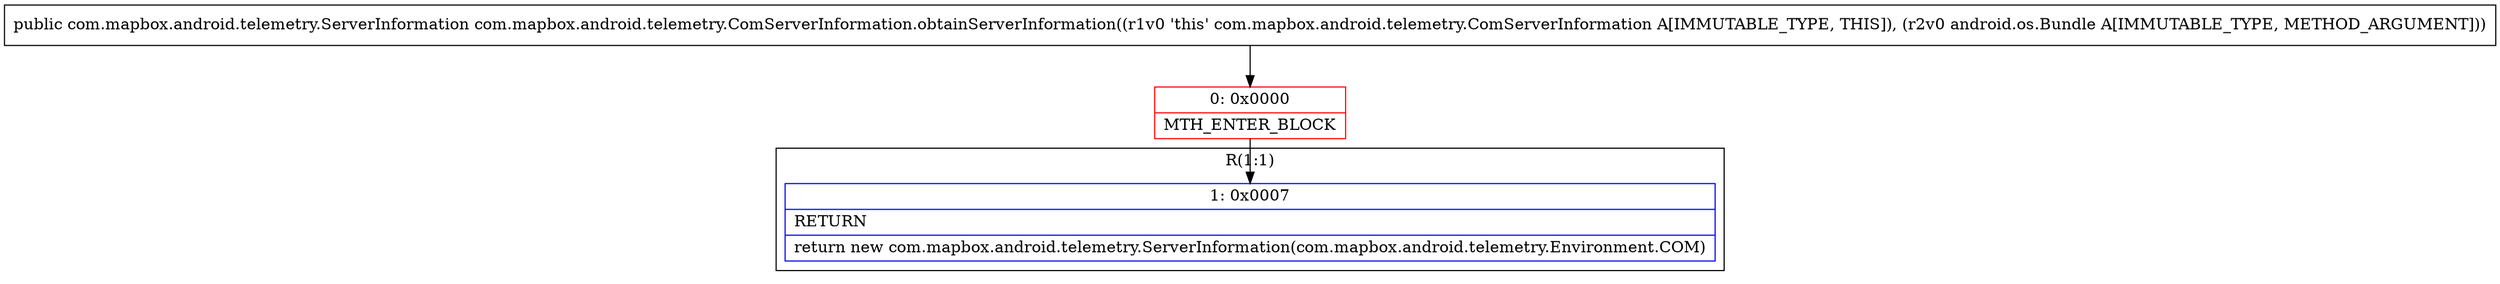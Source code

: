 digraph "CFG forcom.mapbox.android.telemetry.ComServerInformation.obtainServerInformation(Landroid\/os\/Bundle;)Lcom\/mapbox\/android\/telemetry\/ServerInformation;" {
subgraph cluster_Region_1738952658 {
label = "R(1:1)";
node [shape=record,color=blue];
Node_1 [shape=record,label="{1\:\ 0x0007|RETURN\l|return new com.mapbox.android.telemetry.ServerInformation(com.mapbox.android.telemetry.Environment.COM)\l}"];
}
Node_0 [shape=record,color=red,label="{0\:\ 0x0000|MTH_ENTER_BLOCK\l}"];
MethodNode[shape=record,label="{public com.mapbox.android.telemetry.ServerInformation com.mapbox.android.telemetry.ComServerInformation.obtainServerInformation((r1v0 'this' com.mapbox.android.telemetry.ComServerInformation A[IMMUTABLE_TYPE, THIS]), (r2v0 android.os.Bundle A[IMMUTABLE_TYPE, METHOD_ARGUMENT])) }"];
MethodNode -> Node_0;
Node_0 -> Node_1;
}

